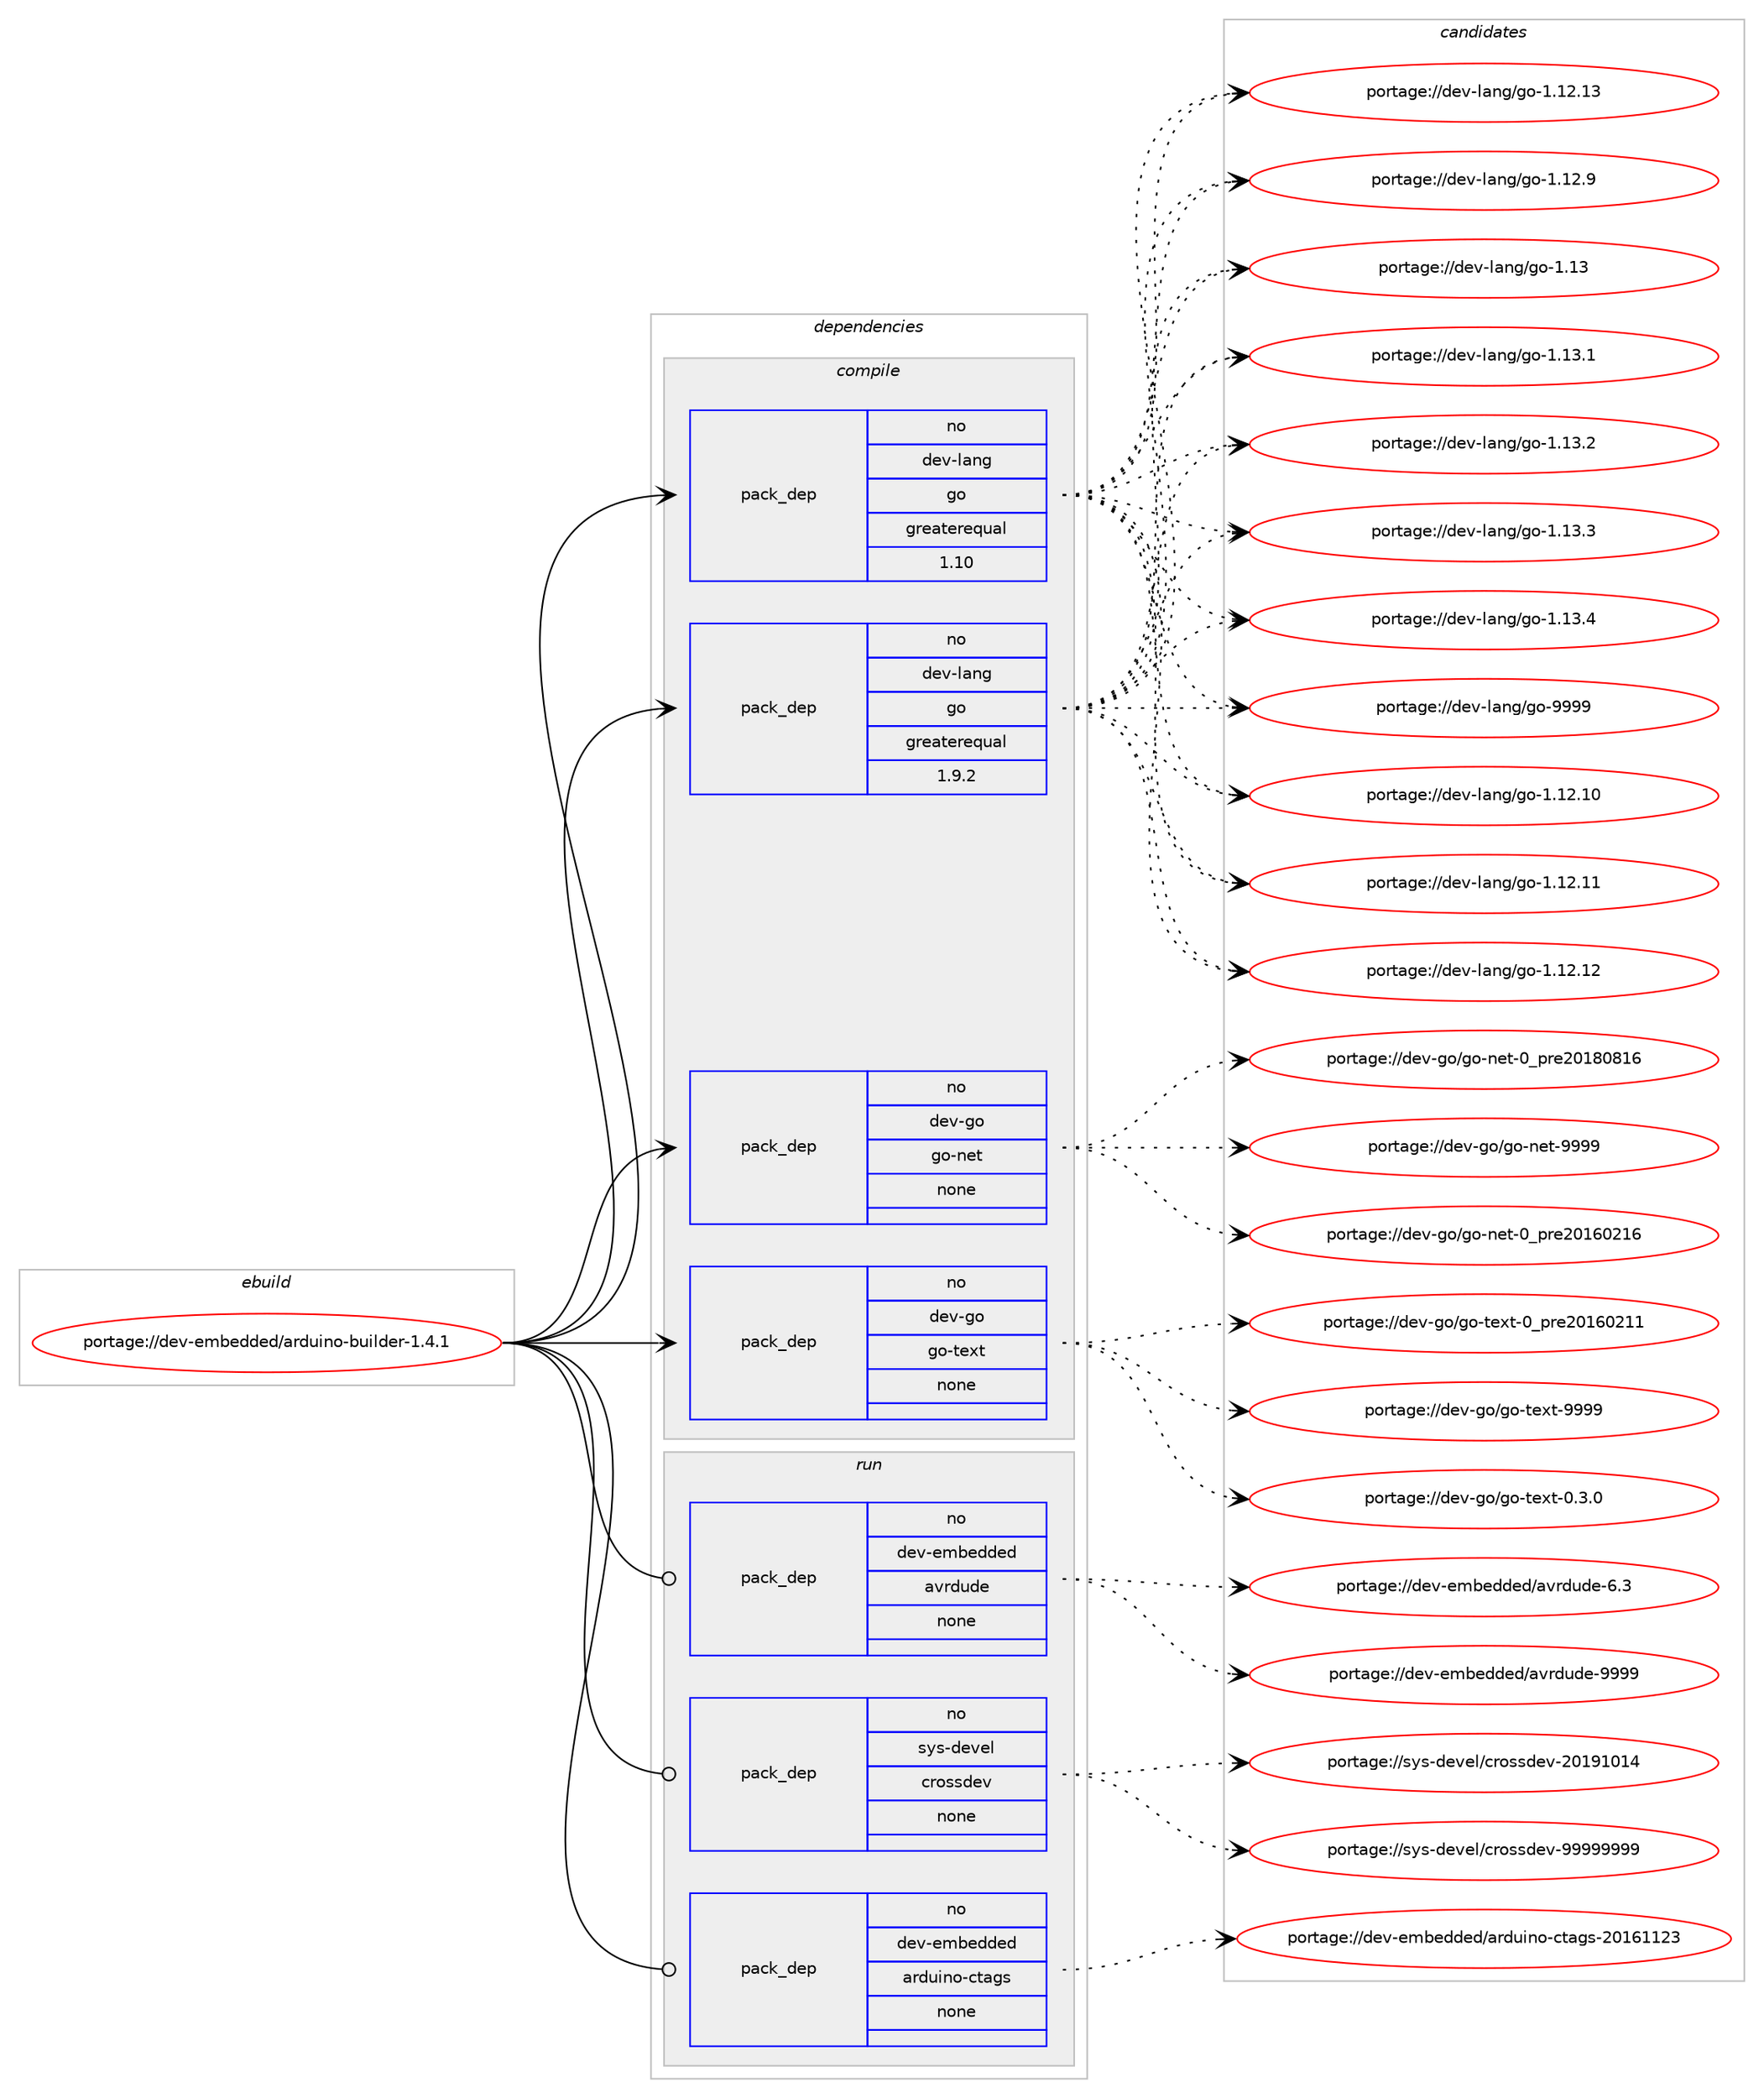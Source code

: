 digraph prolog {

# *************
# Graph options
# *************

newrank=true;
concentrate=true;
compound=true;
graph [rankdir=LR,fontname=Helvetica,fontsize=10,ranksep=1.5];#, ranksep=2.5, nodesep=0.2];
edge  [arrowhead=vee];
node  [fontname=Helvetica,fontsize=10];

# **********
# The ebuild
# **********

subgraph cluster_leftcol {
color=gray;
rank=same;
label=<<i>ebuild</i>>;
id [label="portage://dev-embedded/arduino-builder-1.4.1", color=red, width=4, href="../dev-embedded/arduino-builder-1.4.1.svg"];
}

# ****************
# The dependencies
# ****************

subgraph cluster_midcol {
color=gray;
label=<<i>dependencies</i>>;
subgraph cluster_compile {
fillcolor="#eeeeee";
style=filled;
label=<<i>compile</i>>;
subgraph pack44245 {
dependency59319 [label=<<TABLE BORDER="0" CELLBORDER="1" CELLSPACING="0" CELLPADDING="4" WIDTH="220"><TR><TD ROWSPAN="6" CELLPADDING="30">pack_dep</TD></TR><TR><TD WIDTH="110">no</TD></TR><TR><TD>dev-go</TD></TR><TR><TD>go-net</TD></TR><TR><TD>none</TD></TR><TR><TD></TD></TR></TABLE>>, shape=none, color=blue];
}
id:e -> dependency59319:w [weight=20,style="solid",arrowhead="vee"];
subgraph pack44246 {
dependency59320 [label=<<TABLE BORDER="0" CELLBORDER="1" CELLSPACING="0" CELLPADDING="4" WIDTH="220"><TR><TD ROWSPAN="6" CELLPADDING="30">pack_dep</TD></TR><TR><TD WIDTH="110">no</TD></TR><TR><TD>dev-go</TD></TR><TR><TD>go-text</TD></TR><TR><TD>none</TD></TR><TR><TD></TD></TR></TABLE>>, shape=none, color=blue];
}
id:e -> dependency59320:w [weight=20,style="solid",arrowhead="vee"];
subgraph pack44247 {
dependency59321 [label=<<TABLE BORDER="0" CELLBORDER="1" CELLSPACING="0" CELLPADDING="4" WIDTH="220"><TR><TD ROWSPAN="6" CELLPADDING="30">pack_dep</TD></TR><TR><TD WIDTH="110">no</TD></TR><TR><TD>dev-lang</TD></TR><TR><TD>go</TD></TR><TR><TD>greaterequal</TD></TR><TR><TD>1.10</TD></TR></TABLE>>, shape=none, color=blue];
}
id:e -> dependency59321:w [weight=20,style="solid",arrowhead="vee"];
subgraph pack44248 {
dependency59322 [label=<<TABLE BORDER="0" CELLBORDER="1" CELLSPACING="0" CELLPADDING="4" WIDTH="220"><TR><TD ROWSPAN="6" CELLPADDING="30">pack_dep</TD></TR><TR><TD WIDTH="110">no</TD></TR><TR><TD>dev-lang</TD></TR><TR><TD>go</TD></TR><TR><TD>greaterequal</TD></TR><TR><TD>1.9.2</TD></TR></TABLE>>, shape=none, color=blue];
}
id:e -> dependency59322:w [weight=20,style="solid",arrowhead="vee"];
}
subgraph cluster_compileandrun {
fillcolor="#eeeeee";
style=filled;
label=<<i>compile and run</i>>;
}
subgraph cluster_run {
fillcolor="#eeeeee";
style=filled;
label=<<i>run</i>>;
subgraph pack44249 {
dependency59323 [label=<<TABLE BORDER="0" CELLBORDER="1" CELLSPACING="0" CELLPADDING="4" WIDTH="220"><TR><TD ROWSPAN="6" CELLPADDING="30">pack_dep</TD></TR><TR><TD WIDTH="110">no</TD></TR><TR><TD>dev-embedded</TD></TR><TR><TD>arduino-ctags</TD></TR><TR><TD>none</TD></TR><TR><TD></TD></TR></TABLE>>, shape=none, color=blue];
}
id:e -> dependency59323:w [weight=20,style="solid",arrowhead="odot"];
subgraph pack44250 {
dependency59324 [label=<<TABLE BORDER="0" CELLBORDER="1" CELLSPACING="0" CELLPADDING="4" WIDTH="220"><TR><TD ROWSPAN="6" CELLPADDING="30">pack_dep</TD></TR><TR><TD WIDTH="110">no</TD></TR><TR><TD>dev-embedded</TD></TR><TR><TD>avrdude</TD></TR><TR><TD>none</TD></TR><TR><TD></TD></TR></TABLE>>, shape=none, color=blue];
}
id:e -> dependency59324:w [weight=20,style="solid",arrowhead="odot"];
subgraph pack44251 {
dependency59325 [label=<<TABLE BORDER="0" CELLBORDER="1" CELLSPACING="0" CELLPADDING="4" WIDTH="220"><TR><TD ROWSPAN="6" CELLPADDING="30">pack_dep</TD></TR><TR><TD WIDTH="110">no</TD></TR><TR><TD>sys-devel</TD></TR><TR><TD>crossdev</TD></TR><TR><TD>none</TD></TR><TR><TD></TD></TR></TABLE>>, shape=none, color=blue];
}
id:e -> dependency59325:w [weight=20,style="solid",arrowhead="odot"];
}
}

# **************
# The candidates
# **************

subgraph cluster_choices {
rank=same;
color=gray;
label=<<i>candidates</i>>;

subgraph choice44245 {
color=black;
nodesep=1;
choiceportage1001011184510311147103111451101011164548951121141015048495448504954 [label="portage://dev-go/go-net-0_pre20160216", color=red, width=4,href="../dev-go/go-net-0_pre20160216.svg"];
choiceportage1001011184510311147103111451101011164548951121141015048495648564954 [label="portage://dev-go/go-net-0_pre20180816", color=red, width=4,href="../dev-go/go-net-0_pre20180816.svg"];
choiceportage1001011184510311147103111451101011164557575757 [label="portage://dev-go/go-net-9999", color=red, width=4,href="../dev-go/go-net-9999.svg"];
dependency59319:e -> choiceportage1001011184510311147103111451101011164548951121141015048495448504954:w [style=dotted,weight="100"];
dependency59319:e -> choiceportage1001011184510311147103111451101011164548951121141015048495648564954:w [style=dotted,weight="100"];
dependency59319:e -> choiceportage1001011184510311147103111451101011164557575757:w [style=dotted,weight="100"];
}
subgraph choice44246 {
color=black;
nodesep=1;
choiceportage100101118451031114710311145116101120116454846514648 [label="portage://dev-go/go-text-0.3.0", color=red, width=4,href="../dev-go/go-text-0.3.0.svg"];
choiceportage1001011184510311147103111451161011201164548951121141015048495448504949 [label="portage://dev-go/go-text-0_pre20160211", color=red, width=4,href="../dev-go/go-text-0_pre20160211.svg"];
choiceportage1001011184510311147103111451161011201164557575757 [label="portage://dev-go/go-text-9999", color=red, width=4,href="../dev-go/go-text-9999.svg"];
dependency59320:e -> choiceportage100101118451031114710311145116101120116454846514648:w [style=dotted,weight="100"];
dependency59320:e -> choiceportage1001011184510311147103111451161011201164548951121141015048495448504949:w [style=dotted,weight="100"];
dependency59320:e -> choiceportage1001011184510311147103111451161011201164557575757:w [style=dotted,weight="100"];
}
subgraph choice44247 {
color=black;
nodesep=1;
choiceportage1001011184510897110103471031114549464950464948 [label="portage://dev-lang/go-1.12.10", color=red, width=4,href="../dev-lang/go-1.12.10.svg"];
choiceportage1001011184510897110103471031114549464950464949 [label="portage://dev-lang/go-1.12.11", color=red, width=4,href="../dev-lang/go-1.12.11.svg"];
choiceportage1001011184510897110103471031114549464950464950 [label="portage://dev-lang/go-1.12.12", color=red, width=4,href="../dev-lang/go-1.12.12.svg"];
choiceportage1001011184510897110103471031114549464950464951 [label="portage://dev-lang/go-1.12.13", color=red, width=4,href="../dev-lang/go-1.12.13.svg"];
choiceportage10010111845108971101034710311145494649504657 [label="portage://dev-lang/go-1.12.9", color=red, width=4,href="../dev-lang/go-1.12.9.svg"];
choiceportage1001011184510897110103471031114549464951 [label="portage://dev-lang/go-1.13", color=red, width=4,href="../dev-lang/go-1.13.svg"];
choiceportage10010111845108971101034710311145494649514649 [label="portage://dev-lang/go-1.13.1", color=red, width=4,href="../dev-lang/go-1.13.1.svg"];
choiceportage10010111845108971101034710311145494649514650 [label="portage://dev-lang/go-1.13.2", color=red, width=4,href="../dev-lang/go-1.13.2.svg"];
choiceportage10010111845108971101034710311145494649514651 [label="portage://dev-lang/go-1.13.3", color=red, width=4,href="../dev-lang/go-1.13.3.svg"];
choiceportage10010111845108971101034710311145494649514652 [label="portage://dev-lang/go-1.13.4", color=red, width=4,href="../dev-lang/go-1.13.4.svg"];
choiceportage1001011184510897110103471031114557575757 [label="portage://dev-lang/go-9999", color=red, width=4,href="../dev-lang/go-9999.svg"];
dependency59321:e -> choiceportage1001011184510897110103471031114549464950464948:w [style=dotted,weight="100"];
dependency59321:e -> choiceportage1001011184510897110103471031114549464950464949:w [style=dotted,weight="100"];
dependency59321:e -> choiceportage1001011184510897110103471031114549464950464950:w [style=dotted,weight="100"];
dependency59321:e -> choiceportage1001011184510897110103471031114549464950464951:w [style=dotted,weight="100"];
dependency59321:e -> choiceportage10010111845108971101034710311145494649504657:w [style=dotted,weight="100"];
dependency59321:e -> choiceportage1001011184510897110103471031114549464951:w [style=dotted,weight="100"];
dependency59321:e -> choiceportage10010111845108971101034710311145494649514649:w [style=dotted,weight="100"];
dependency59321:e -> choiceportage10010111845108971101034710311145494649514650:w [style=dotted,weight="100"];
dependency59321:e -> choiceportage10010111845108971101034710311145494649514651:w [style=dotted,weight="100"];
dependency59321:e -> choiceportage10010111845108971101034710311145494649514652:w [style=dotted,weight="100"];
dependency59321:e -> choiceportage1001011184510897110103471031114557575757:w [style=dotted,weight="100"];
}
subgraph choice44248 {
color=black;
nodesep=1;
choiceportage1001011184510897110103471031114549464950464948 [label="portage://dev-lang/go-1.12.10", color=red, width=4,href="../dev-lang/go-1.12.10.svg"];
choiceportage1001011184510897110103471031114549464950464949 [label="portage://dev-lang/go-1.12.11", color=red, width=4,href="../dev-lang/go-1.12.11.svg"];
choiceportage1001011184510897110103471031114549464950464950 [label="portage://dev-lang/go-1.12.12", color=red, width=4,href="../dev-lang/go-1.12.12.svg"];
choiceportage1001011184510897110103471031114549464950464951 [label="portage://dev-lang/go-1.12.13", color=red, width=4,href="../dev-lang/go-1.12.13.svg"];
choiceportage10010111845108971101034710311145494649504657 [label="portage://dev-lang/go-1.12.9", color=red, width=4,href="../dev-lang/go-1.12.9.svg"];
choiceportage1001011184510897110103471031114549464951 [label="portage://dev-lang/go-1.13", color=red, width=4,href="../dev-lang/go-1.13.svg"];
choiceportage10010111845108971101034710311145494649514649 [label="portage://dev-lang/go-1.13.1", color=red, width=4,href="../dev-lang/go-1.13.1.svg"];
choiceportage10010111845108971101034710311145494649514650 [label="portage://dev-lang/go-1.13.2", color=red, width=4,href="../dev-lang/go-1.13.2.svg"];
choiceportage10010111845108971101034710311145494649514651 [label="portage://dev-lang/go-1.13.3", color=red, width=4,href="../dev-lang/go-1.13.3.svg"];
choiceportage10010111845108971101034710311145494649514652 [label="portage://dev-lang/go-1.13.4", color=red, width=4,href="../dev-lang/go-1.13.4.svg"];
choiceportage1001011184510897110103471031114557575757 [label="portage://dev-lang/go-9999", color=red, width=4,href="../dev-lang/go-9999.svg"];
dependency59322:e -> choiceportage1001011184510897110103471031114549464950464948:w [style=dotted,weight="100"];
dependency59322:e -> choiceportage1001011184510897110103471031114549464950464949:w [style=dotted,weight="100"];
dependency59322:e -> choiceportage1001011184510897110103471031114549464950464950:w [style=dotted,weight="100"];
dependency59322:e -> choiceportage1001011184510897110103471031114549464950464951:w [style=dotted,weight="100"];
dependency59322:e -> choiceportage10010111845108971101034710311145494649504657:w [style=dotted,weight="100"];
dependency59322:e -> choiceportage1001011184510897110103471031114549464951:w [style=dotted,weight="100"];
dependency59322:e -> choiceportage10010111845108971101034710311145494649514649:w [style=dotted,weight="100"];
dependency59322:e -> choiceportage10010111845108971101034710311145494649514650:w [style=dotted,weight="100"];
dependency59322:e -> choiceportage10010111845108971101034710311145494649514651:w [style=dotted,weight="100"];
dependency59322:e -> choiceportage10010111845108971101034710311145494649514652:w [style=dotted,weight="100"];
dependency59322:e -> choiceportage1001011184510897110103471031114557575757:w [style=dotted,weight="100"];
}
subgraph choice44249 {
color=black;
nodesep=1;
choiceportage10010111845101109981011001001011004797114100117105110111459911697103115455048495449495051 [label="portage://dev-embedded/arduino-ctags-20161123", color=red, width=4,href="../dev-embedded/arduino-ctags-20161123.svg"];
dependency59323:e -> choiceportage10010111845101109981011001001011004797114100117105110111459911697103115455048495449495051:w [style=dotted,weight="100"];
}
subgraph choice44250 {
color=black;
nodesep=1;
choiceportage1001011184510110998101100100101100479711811410011710010145544651 [label="portage://dev-embedded/avrdude-6.3", color=red, width=4,href="../dev-embedded/avrdude-6.3.svg"];
choiceportage100101118451011099810110010010110047971181141001171001014557575757 [label="portage://dev-embedded/avrdude-9999", color=red, width=4,href="../dev-embedded/avrdude-9999.svg"];
dependency59324:e -> choiceportage1001011184510110998101100100101100479711811410011710010145544651:w [style=dotted,weight="100"];
dependency59324:e -> choiceportage100101118451011099810110010010110047971181141001171001014557575757:w [style=dotted,weight="100"];
}
subgraph choice44251 {
color=black;
nodesep=1;
choiceportage115121115451001011181011084799114111115115100101118455048495749484952 [label="portage://sys-devel/crossdev-20191014", color=red, width=4,href="../sys-devel/crossdev-20191014.svg"];
choiceportage115121115451001011181011084799114111115115100101118455757575757575757 [label="portage://sys-devel/crossdev-99999999", color=red, width=4,href="../sys-devel/crossdev-99999999.svg"];
dependency59325:e -> choiceportage115121115451001011181011084799114111115115100101118455048495749484952:w [style=dotted,weight="100"];
dependency59325:e -> choiceportage115121115451001011181011084799114111115115100101118455757575757575757:w [style=dotted,weight="100"];
}
}

}
